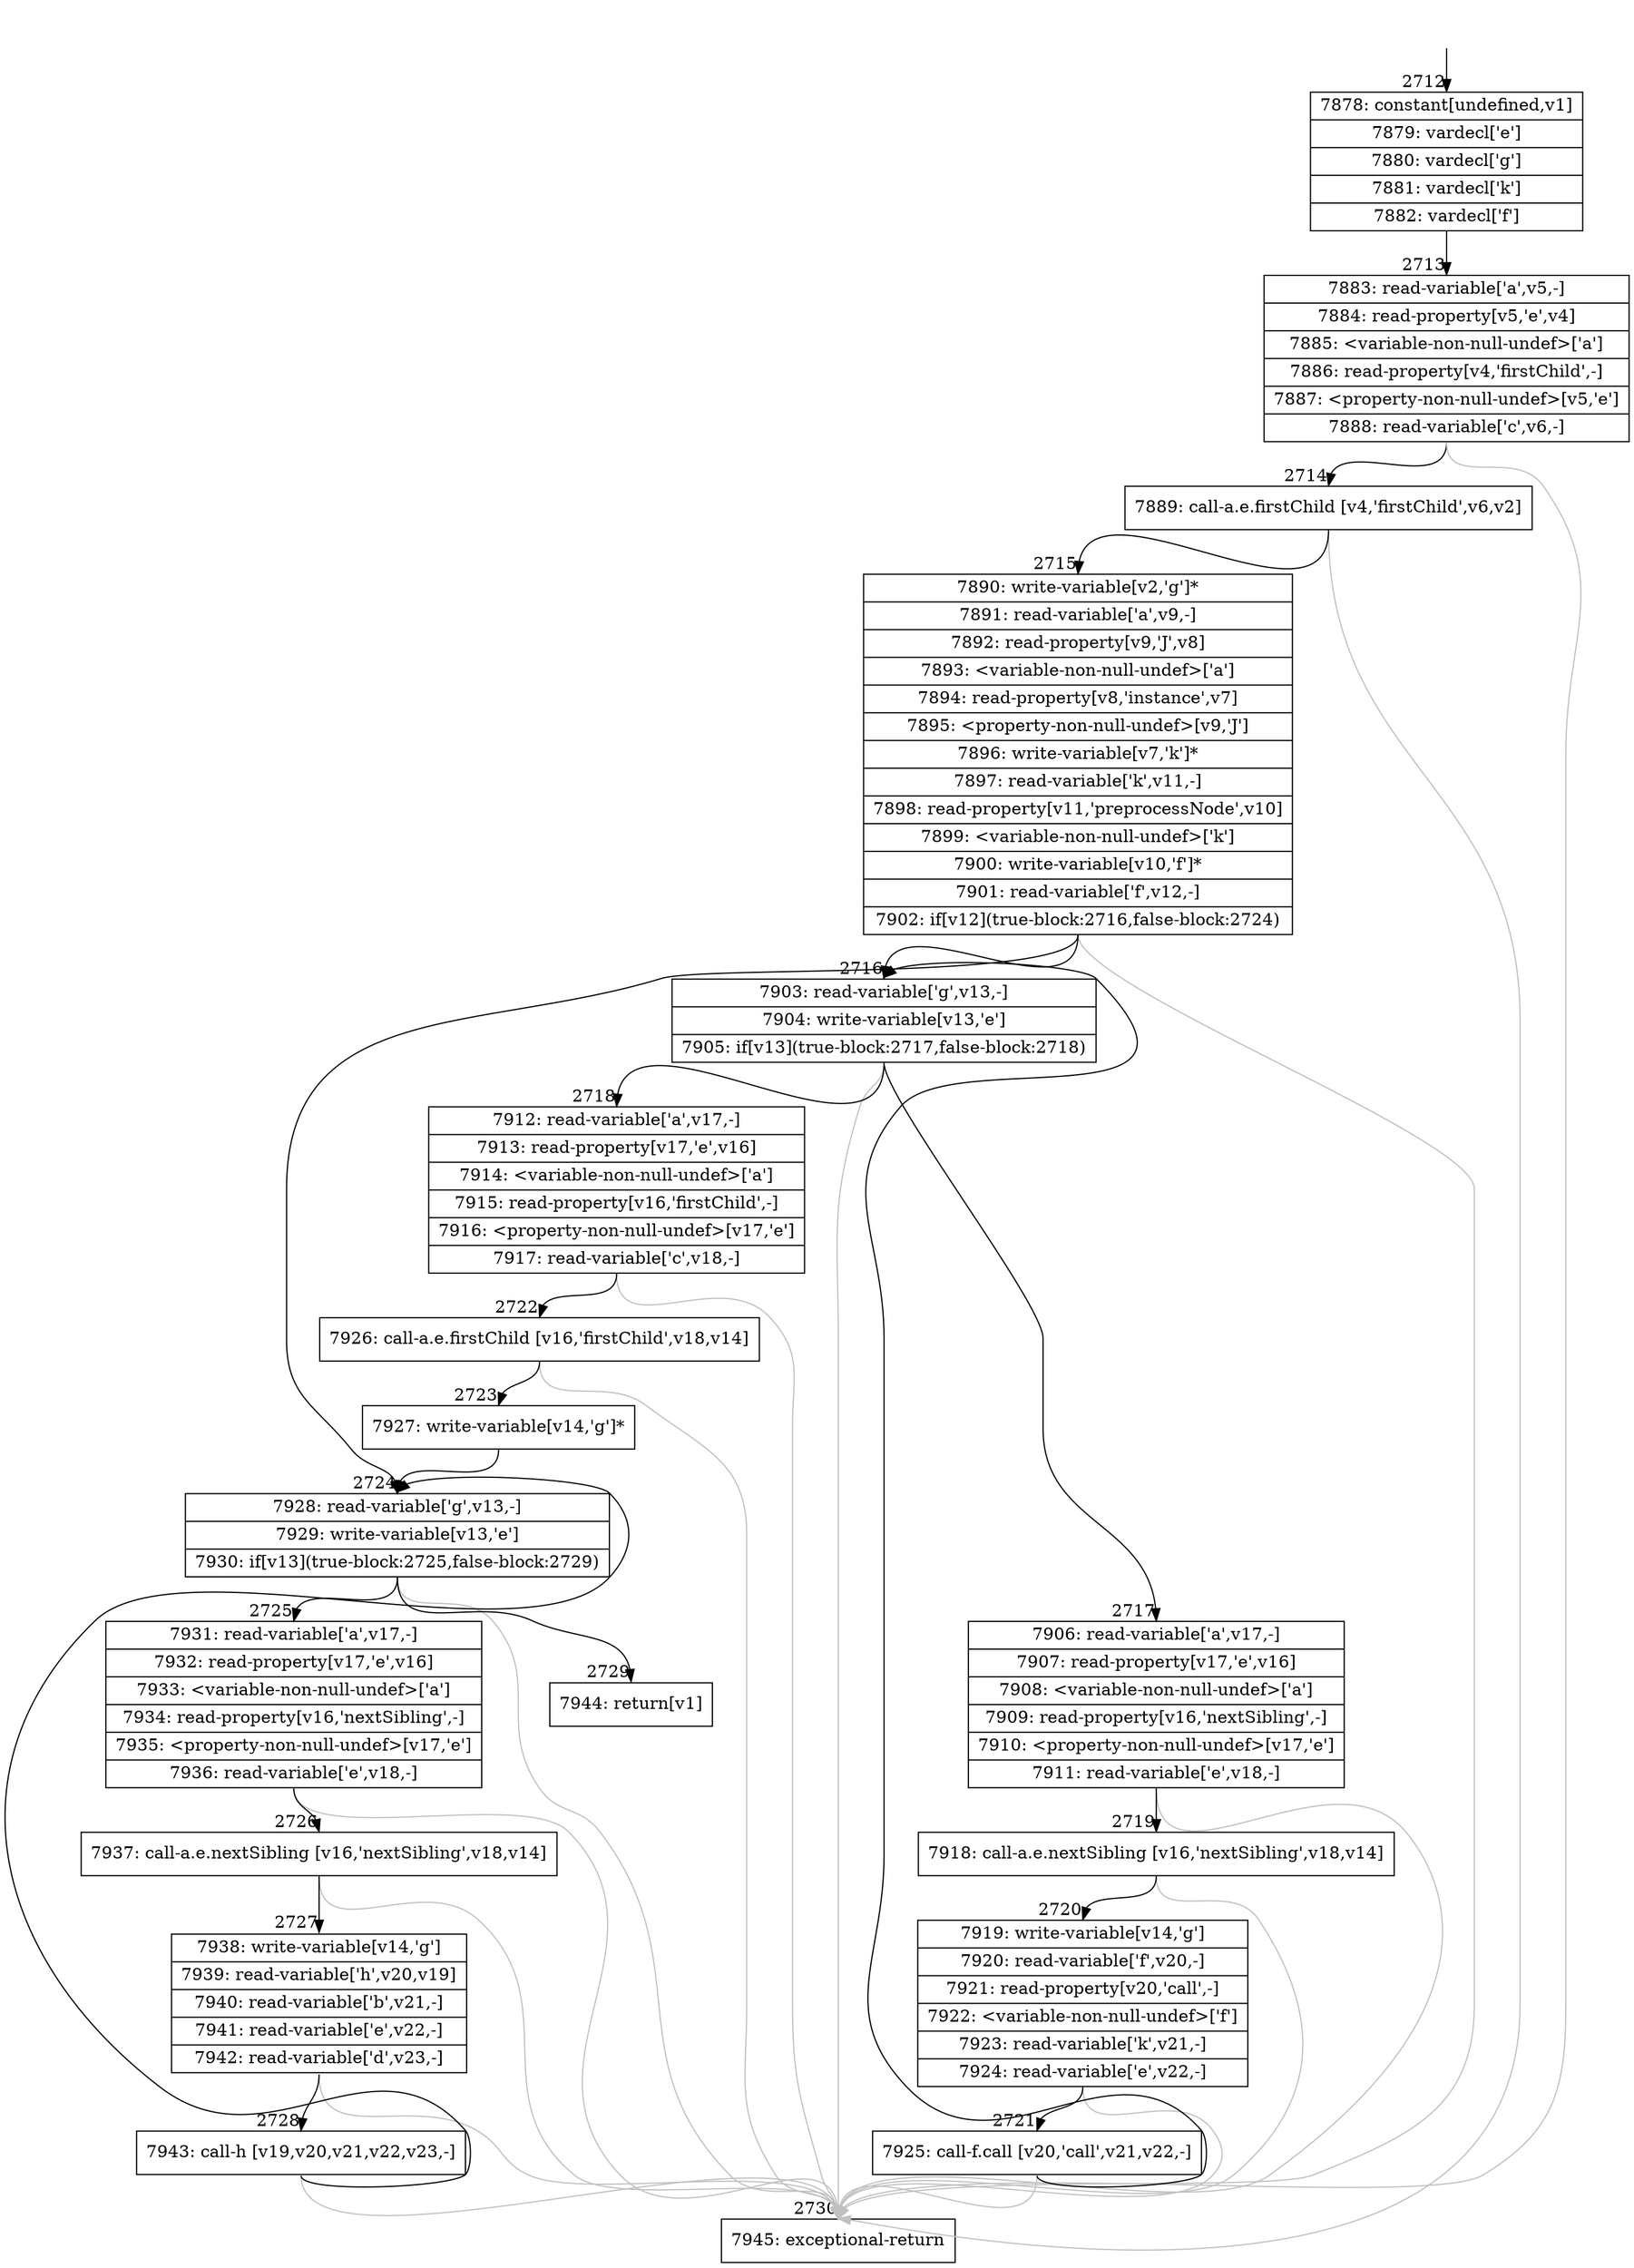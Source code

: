 digraph {
rankdir="TD"
BB_entry222[shape=none,label=""];
BB_entry222 -> BB2712 [tailport=s, headport=n, headlabel="    2712"]
BB2712 [shape=record label="{7878: constant[undefined,v1]|7879: vardecl['e']|7880: vardecl['g']|7881: vardecl['k']|7882: vardecl['f']}" ] 
BB2712 -> BB2713 [tailport=s, headport=n, headlabel="      2713"]
BB2713 [shape=record label="{7883: read-variable['a',v5,-]|7884: read-property[v5,'e',v4]|7885: \<variable-non-null-undef\>['a']|7886: read-property[v4,'firstChild',-]|7887: \<property-non-null-undef\>[v5,'e']|7888: read-variable['c',v6,-]}" ] 
BB2713 -> BB2714 [tailport=s, headport=n, headlabel="      2714"]
BB2713 -> BB2730 [tailport=s, headport=n, color=gray, headlabel="      2730"]
BB2714 [shape=record label="{7889: call-a.e.firstChild [v4,'firstChild',v6,v2]}" ] 
BB2714 -> BB2715 [tailport=s, headport=n, headlabel="      2715"]
BB2714 -> BB2730 [tailport=s, headport=n, color=gray]
BB2715 [shape=record label="{7890: write-variable[v2,'g']*|7891: read-variable['a',v9,-]|7892: read-property[v9,'J',v8]|7893: \<variable-non-null-undef\>['a']|7894: read-property[v8,'instance',v7]|7895: \<property-non-null-undef\>[v9,'J']|7896: write-variable[v7,'k']*|7897: read-variable['k',v11,-]|7898: read-property[v11,'preprocessNode',v10]|7899: \<variable-non-null-undef\>['k']|7900: write-variable[v10,'f']*|7901: read-variable['f',v12,-]|7902: if[v12](true-block:2716,false-block:2724)}" ] 
BB2715 -> BB2716 [tailport=s, headport=n, headlabel="      2716"]
BB2715 -> BB2724 [tailport=s, headport=n, headlabel="      2724"]
BB2715 -> BB2730 [tailport=s, headport=n, color=gray]
BB2716 [shape=record label="{7903: read-variable['g',v13,-]|7904: write-variable[v13,'e']|7905: if[v13](true-block:2717,false-block:2718)}" ] 
BB2716 -> BB2717 [tailport=s, headport=n, headlabel="      2717"]
BB2716 -> BB2718 [tailport=s, headport=n, headlabel="      2718"]
BB2716 -> BB2730 [tailport=s, headport=n, color=gray]
BB2717 [shape=record label="{7906: read-variable['a',v17,-]|7907: read-property[v17,'e',v16]|7908: \<variable-non-null-undef\>['a']|7909: read-property[v16,'nextSibling',-]|7910: \<property-non-null-undef\>[v17,'e']|7911: read-variable['e',v18,-]}" ] 
BB2717 -> BB2719 [tailport=s, headport=n, headlabel="      2719"]
BB2717 -> BB2730 [tailport=s, headport=n, color=gray]
BB2718 [shape=record label="{7912: read-variable['a',v17,-]|7913: read-property[v17,'e',v16]|7914: \<variable-non-null-undef\>['a']|7915: read-property[v16,'firstChild',-]|7916: \<property-non-null-undef\>[v17,'e']|7917: read-variable['c',v18,-]}" ] 
BB2718 -> BB2722 [tailport=s, headport=n, headlabel="      2722"]
BB2718 -> BB2730 [tailport=s, headport=n, color=gray]
BB2719 [shape=record label="{7918: call-a.e.nextSibling [v16,'nextSibling',v18,v14]}" ] 
BB2719 -> BB2720 [tailport=s, headport=n, headlabel="      2720"]
BB2719 -> BB2730 [tailport=s, headport=n, color=gray]
BB2720 [shape=record label="{7919: write-variable[v14,'g']|7920: read-variable['f',v20,-]|7921: read-property[v20,'call',-]|7922: \<variable-non-null-undef\>['f']|7923: read-variable['k',v21,-]|7924: read-variable['e',v22,-]}" ] 
BB2720 -> BB2721 [tailport=s, headport=n, headlabel="      2721"]
BB2720 -> BB2730 [tailport=s, headport=n, color=gray]
BB2721 [shape=record label="{7925: call-f.call [v20,'call',v21,v22,-]}" ] 
BB2721 -> BB2716 [tailport=s, headport=n]
BB2721 -> BB2730 [tailport=s, headport=n, color=gray]
BB2722 [shape=record label="{7926: call-a.e.firstChild [v16,'firstChild',v18,v14]}" ] 
BB2722 -> BB2723 [tailport=s, headport=n, headlabel="      2723"]
BB2722 -> BB2730 [tailport=s, headport=n, color=gray]
BB2723 [shape=record label="{7927: write-variable[v14,'g']*}" ] 
BB2723 -> BB2724 [tailport=s, headport=n]
BB2724 [shape=record label="{7928: read-variable['g',v13,-]|7929: write-variable[v13,'e']|7930: if[v13](true-block:2725,false-block:2729)}" ] 
BB2724 -> BB2725 [tailport=s, headport=n, headlabel="      2725"]
BB2724 -> BB2729 [tailport=s, headport=n, headlabel="      2729"]
BB2724 -> BB2730 [tailport=s, headport=n, color=gray]
BB2725 [shape=record label="{7931: read-variable['a',v17,-]|7932: read-property[v17,'e',v16]|7933: \<variable-non-null-undef\>['a']|7934: read-property[v16,'nextSibling',-]|7935: \<property-non-null-undef\>[v17,'e']|7936: read-variable['e',v18,-]}" ] 
BB2725 -> BB2726 [tailport=s, headport=n, headlabel="      2726"]
BB2725 -> BB2730 [tailport=s, headport=n, color=gray]
BB2726 [shape=record label="{7937: call-a.e.nextSibling [v16,'nextSibling',v18,v14]}" ] 
BB2726 -> BB2727 [tailport=s, headport=n, headlabel="      2727"]
BB2726 -> BB2730 [tailport=s, headport=n, color=gray]
BB2727 [shape=record label="{7938: write-variable[v14,'g']|7939: read-variable['h',v20,v19]|7940: read-variable['b',v21,-]|7941: read-variable['e',v22,-]|7942: read-variable['d',v23,-]}" ] 
BB2727 -> BB2728 [tailport=s, headport=n, headlabel="      2728"]
BB2727 -> BB2730 [tailport=s, headport=n, color=gray]
BB2728 [shape=record label="{7943: call-h [v19,v20,v21,v22,v23,-]}" ] 
BB2728 -> BB2724 [tailport=s, headport=n]
BB2728 -> BB2730 [tailport=s, headport=n, color=gray]
BB2729 [shape=record label="{7944: return[v1]}" ] 
BB2730 [shape=record label="{7945: exceptional-return}" ] 
}
